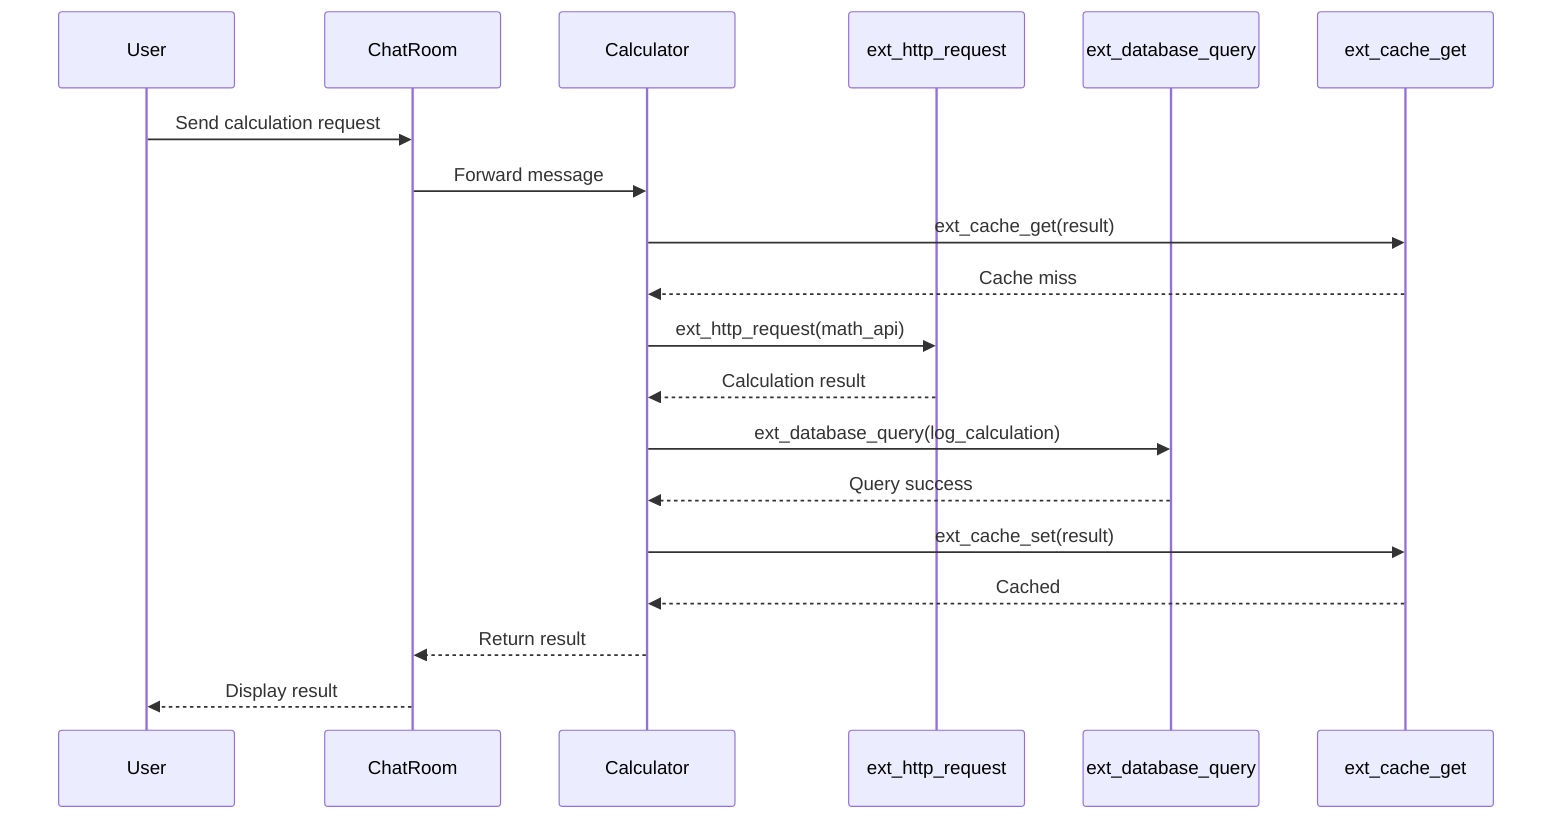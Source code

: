 sequenceDiagram
    participant User
    participant ChatRoom
    participant Calculator
    participant ExtHTTP as ext_http_request
    participant ExtDB as ext_database_query
    participant ExtCache as ext_cache_get
    
    User->>ChatRoom: Send calculation request
    ChatRoom->>Calculator: Forward message
    
    Calculator->>ExtCache: ext_cache_get(result)
    ExtCache-->>Calculator: Cache miss
    
    Calculator->>ExtHTTP: ext_http_request(math_api)
    ExtHTTP-->>Calculator: Calculation result
    
    Calculator->>ExtDB: ext_database_query(log_calculation)
    ExtDB-->>Calculator: Query success
    
    Calculator->>ExtCache: ext_cache_set(result)
    ExtCache-->>Calculator: Cached
    
    Calculator-->>ChatRoom: Return result
    ChatRoom-->>User: Display result